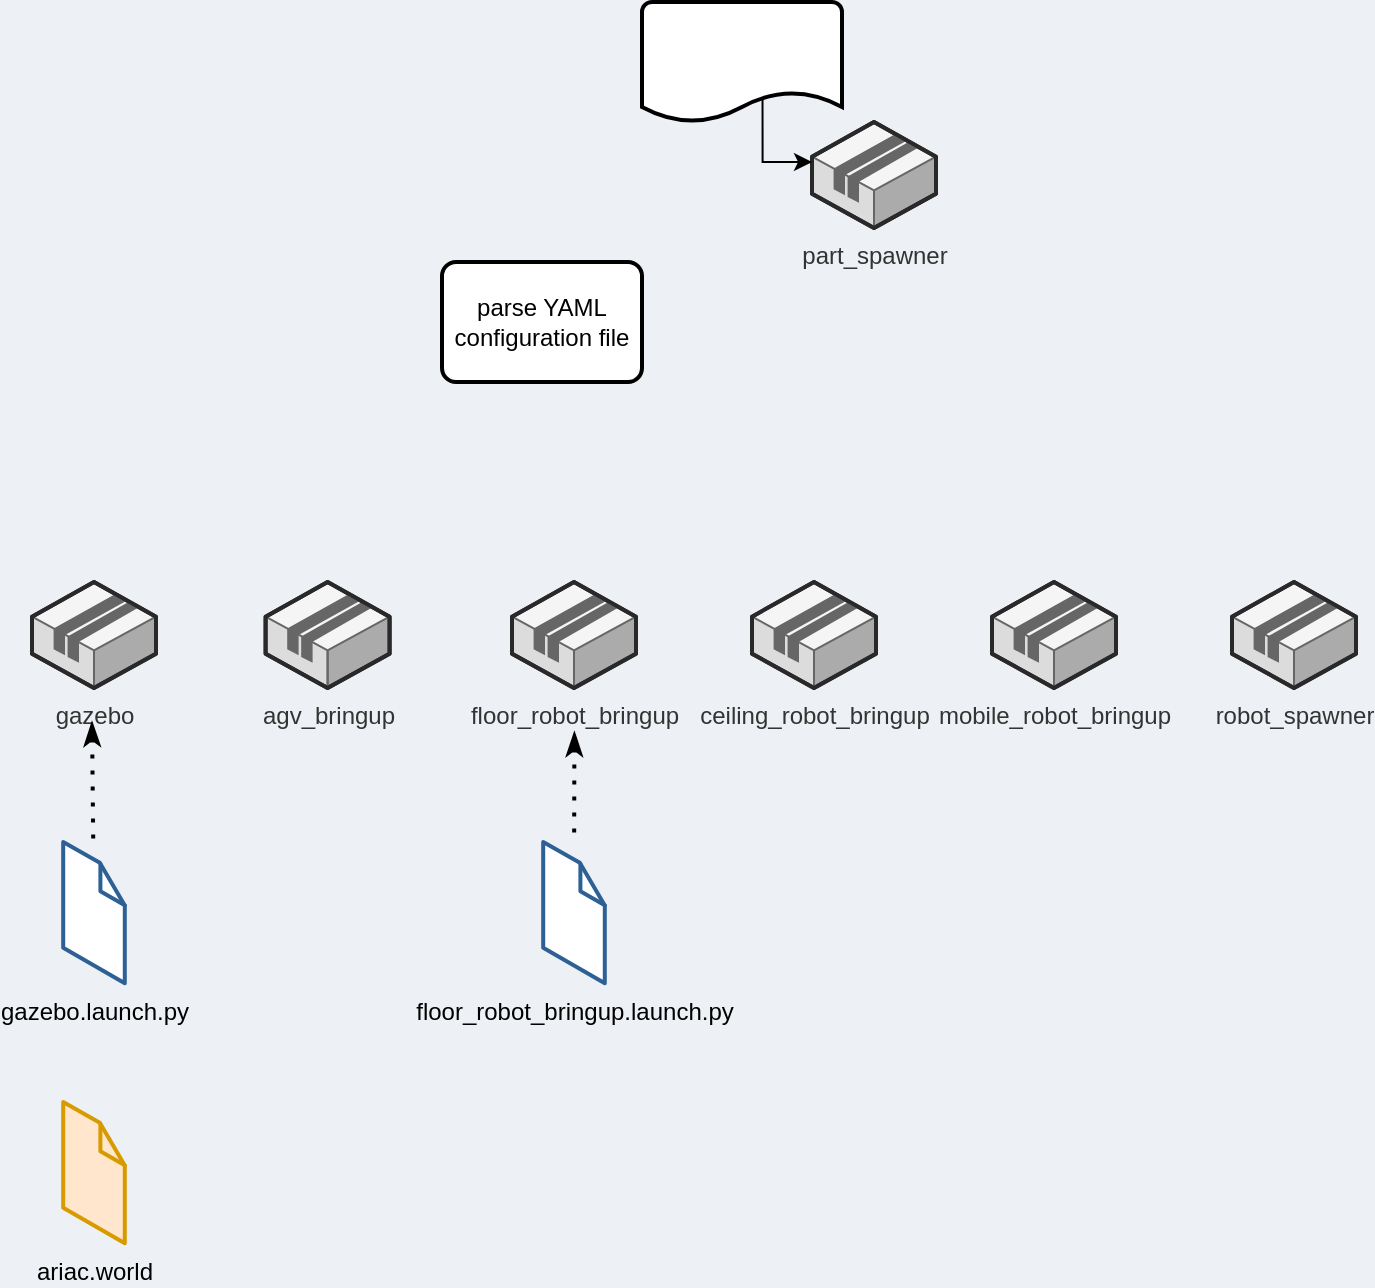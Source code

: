 <mxfile version="20.5.1" type="github"><diagram id="a6La5fci08_NspEhFmzi" name="Page-1"><mxGraphModel dx="643" dy="378" grid="1" gridSize="10" guides="1" tooltips="1" connect="1" arrows="1" fold="1" page="1" pageScale="1" pageWidth="850" pageHeight="1100" background="#EDF0F4" math="0" shadow="0"><root><mxCell id="0"/><mxCell id="1" parent="0"/><mxCell id="AYec8MV3h2Y8EpG3ubrC-26" value="ariac.world" style="verticalLabelPosition=bottom;html=1;verticalAlign=top;strokeWidth=1;align=center;outlineConnect=0;dashed=0;outlineConnect=0;shape=mxgraph.aws3d.file;aspect=fixed;strokeColor=#d79b00;fillColor=#ffe6cc;shadow=0;sketch=0;" vertex="1" parent="1"><mxGeometry x="235.6" y="660" width="30.8" height="70.6" as="geometry"/></mxCell><mxCell id="AYec8MV3h2Y8EpG3ubrC-28" value="floor_robot_bringup.launch.py" style="verticalLabelPosition=bottom;html=1;verticalAlign=top;strokeWidth=1;align=center;outlineConnect=0;dashed=0;outlineConnect=0;shape=mxgraph.aws3d.file;aspect=fixed;strokeColor=#2d6195;fillColor=#ffffff;shadow=0;sketch=0;" vertex="1" parent="1"><mxGeometry x="475.6" y="530" width="30.8" height="70.6" as="geometry"/></mxCell><mxCell id="AYec8MV3h2Y8EpG3ubrC-29" value="gazebo" style="verticalLabelPosition=bottom;html=1;verticalAlign=top;strokeWidth=1;align=center;outlineConnect=0;dashed=0;outlineConnect=0;shape=mxgraph.aws3d.application2;fillColor=#f5f5f5;strokeColor=#666666;aspect=fixed;shadow=0;sketch=0;noLabel=0;labelPadding=0;snapToPoint=1;fixDash=0;container=0;collapsible=0;recursiveResize=1;metaEdit=0;backgroundOutline=0;movableLabel=1;fontColor=#333333;" vertex="1" parent="1"><mxGeometry x="220" y="400" width="62" height="53" as="geometry"><mxRectangle x="220" y="400" width="80" height="30" as="alternateBounds"/></mxGeometry></mxCell><mxCell id="AYec8MV3h2Y8EpG3ubrC-30" value="agv_bringup" style="verticalLabelPosition=bottom;html=1;verticalAlign=top;strokeWidth=1;align=center;outlineConnect=0;dashed=0;outlineConnect=0;shape=mxgraph.aws3d.application2;fillColor=#f5f5f5;strokeColor=#666666;aspect=fixed;shadow=0;sketch=0;fontColor=#333333;" vertex="1" parent="1"><mxGeometry x="336.8" y="400" width="62" height="53" as="geometry"/></mxCell><mxCell id="AYec8MV3h2Y8EpG3ubrC-31" value="floor_robot_bringup" style="verticalLabelPosition=bottom;html=1;verticalAlign=top;strokeWidth=1;align=center;outlineConnect=0;dashed=0;outlineConnect=0;shape=mxgraph.aws3d.application2;fillColor=#f5f5f5;strokeColor=#666666;aspect=fixed;shadow=0;sketch=0;fontColor=#333333;" vertex="1" parent="1"><mxGeometry x="460" y="400" width="62" height="53" as="geometry"/></mxCell><mxCell id="AYec8MV3h2Y8EpG3ubrC-32" value="ceiling_robot_bringup" style="verticalLabelPosition=bottom;html=1;verticalAlign=top;strokeWidth=1;align=center;outlineConnect=0;dashed=0;outlineConnect=0;shape=mxgraph.aws3d.application2;fillColor=#f5f5f5;strokeColor=#666666;aspect=fixed;shadow=0;sketch=0;fontColor=#333333;" vertex="1" parent="1"><mxGeometry x="580" y="400" width="62" height="53" as="geometry"/></mxCell><mxCell id="AYec8MV3h2Y8EpG3ubrC-33" value="mobile_robot_bringup" style="verticalLabelPosition=bottom;html=1;verticalAlign=top;strokeWidth=1;align=center;outlineConnect=0;dashed=0;outlineConnect=0;shape=mxgraph.aws3d.application2;fillColor=#f5f5f5;strokeColor=#666666;aspect=fixed;shadow=0;sketch=0;fontColor=#333333;" vertex="1" parent="1"><mxGeometry x="700" y="400" width="62" height="53" as="geometry"/></mxCell><mxCell id="AYec8MV3h2Y8EpG3ubrC-34" value="robot_spawner" style="verticalLabelPosition=bottom;html=1;verticalAlign=top;strokeWidth=1;align=center;outlineConnect=0;dashed=0;outlineConnect=0;shape=mxgraph.aws3d.application2;fillColor=#f5f5f5;strokeColor=#666666;aspect=fixed;shadow=0;sketch=0;fontColor=#333333;" vertex="1" parent="1"><mxGeometry x="820" y="400" width="62" height="53" as="geometry"/></mxCell><mxCell id="AYec8MV3h2Y8EpG3ubrC-35" value="part_spawner" style="verticalLabelPosition=bottom;html=1;verticalAlign=top;strokeWidth=1;align=center;outlineConnect=0;dashed=0;outlineConnect=0;shape=mxgraph.aws3d.application2;fillColor=#f5f5f5;strokeColor=#666666;aspect=fixed;shadow=0;sketch=0;fontColor=#333333;" vertex="1" parent="1"><mxGeometry x="610" y="170" width="62" height="53" as="geometry"/></mxCell><mxCell id="AYec8MV3h2Y8EpG3ubrC-37" value="" style="endArrow=none;dashed=1;html=1;dashPattern=1 3;strokeWidth=2;rounded=0;startArrow=classicThin;startFill=1;" edge="1" parent="1" target="AYec8MV3h2Y8EpG3ubrC-28"><mxGeometry width="50" height="50" relative="1" as="geometry"><mxPoint x="491.2" y="475.0" as="sourcePoint"/><mxPoint x="490.8" y="515" as="targetPoint"/></mxGeometry></mxCell><mxCell id="AYec8MV3h2Y8EpG3ubrC-39" value="gazebo.launch.py" style="verticalLabelPosition=bottom;html=1;verticalAlign=top;strokeWidth=1;align=center;outlineConnect=0;dashed=0;outlineConnect=0;shape=mxgraph.aws3d.file;aspect=fixed;strokeColor=#2d6195;fillColor=#ffffff;shadow=0;sketch=0;" vertex="1" parent="1"><mxGeometry x="235.6" y="530" width="30.8" height="70.6" as="geometry"/></mxCell><mxCell id="AYec8MV3h2Y8EpG3ubrC-40" value="" style="endArrow=none;dashed=1;html=1;dashPattern=1 3;strokeWidth=2;rounded=0;startArrow=classicThin;startFill=1;" edge="1" parent="1" target="AYec8MV3h2Y8EpG3ubrC-39"><mxGeometry width="50" height="50" relative="1" as="geometry"><mxPoint x="250" y="470" as="sourcePoint"/><mxPoint x="245.2" y="525" as="targetPoint"/></mxGeometry></mxCell><mxCell id="AYec8MV3h2Y8EpG3ubrC-41" value="parse YAML configuration file" style="rounded=1;whiteSpace=wrap;html=1;absoluteArcSize=1;arcSize=14;strokeWidth=2;shadow=0;sketch=0;" vertex="1" parent="1"><mxGeometry x="425" y="240" width="100" height="60" as="geometry"/></mxCell><mxCell id="AYec8MV3h2Y8EpG3ubrC-42" value="" style="endArrow=classic;html=1;rounded=0;strokeColor=#000000;edgeStyle=orthogonalEdgeStyle;" edge="1" parent="1" target="AYec8MV3h2Y8EpG3ubrC-35"><mxGeometry width="50" height="50" relative="1" as="geometry"><mxPoint x="585.25" y="150" as="sourcePoint"/><mxPoint x="585" y="210" as="targetPoint"/><Array as="points"><mxPoint x="585" y="190"/></Array></mxGeometry></mxCell><mxCell id="AYec8MV3h2Y8EpG3ubrC-43" value="" style="strokeWidth=2;html=1;shape=mxgraph.flowchart.document2;whiteSpace=wrap;size=0.25;shadow=0;sketch=0;fontColor=#000000;" vertex="1" parent="1"><mxGeometry x="525" y="110" width="100" height="60" as="geometry"/></mxCell></root></mxGraphModel></diagram></mxfile>